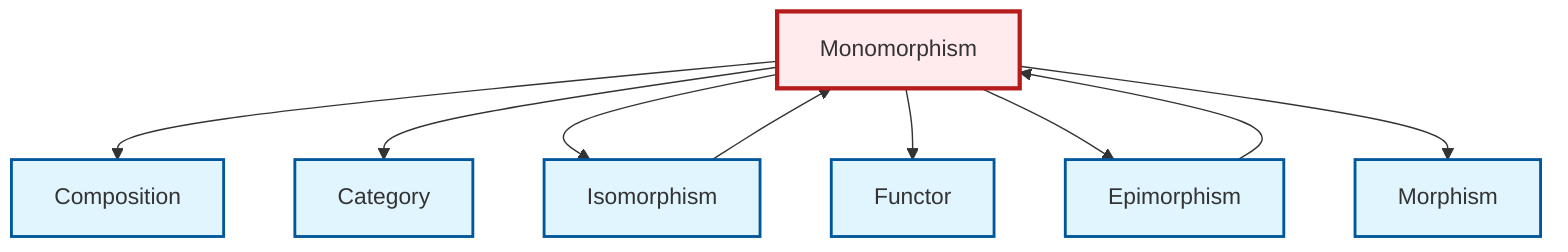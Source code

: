 graph TD
    classDef definition fill:#e1f5fe,stroke:#01579b,stroke-width:2px
    classDef theorem fill:#f3e5f5,stroke:#4a148c,stroke-width:2px
    classDef axiom fill:#fff3e0,stroke:#e65100,stroke-width:2px
    classDef example fill:#e8f5e9,stroke:#1b5e20,stroke-width:2px
    classDef current fill:#ffebee,stroke:#b71c1c,stroke-width:3px
    def-functor["Functor"]:::definition
    def-monomorphism["Monomorphism"]:::definition
    def-category["Category"]:::definition
    def-isomorphism["Isomorphism"]:::definition
    def-morphism["Morphism"]:::definition
    def-epimorphism["Epimorphism"]:::definition
    def-composition["Composition"]:::definition
    def-monomorphism --> def-composition
    def-monomorphism --> def-category
    def-epimorphism --> def-monomorphism
    def-monomorphism --> def-isomorphism
    def-isomorphism --> def-monomorphism
    def-monomorphism --> def-functor
    def-monomorphism --> def-epimorphism
    def-monomorphism --> def-morphism
    class def-monomorphism current